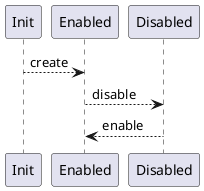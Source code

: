 @startuml


Init --> Enabled : create

Enabled --> Disabled : disable

Disabled --> Enabled : enable


@enduml